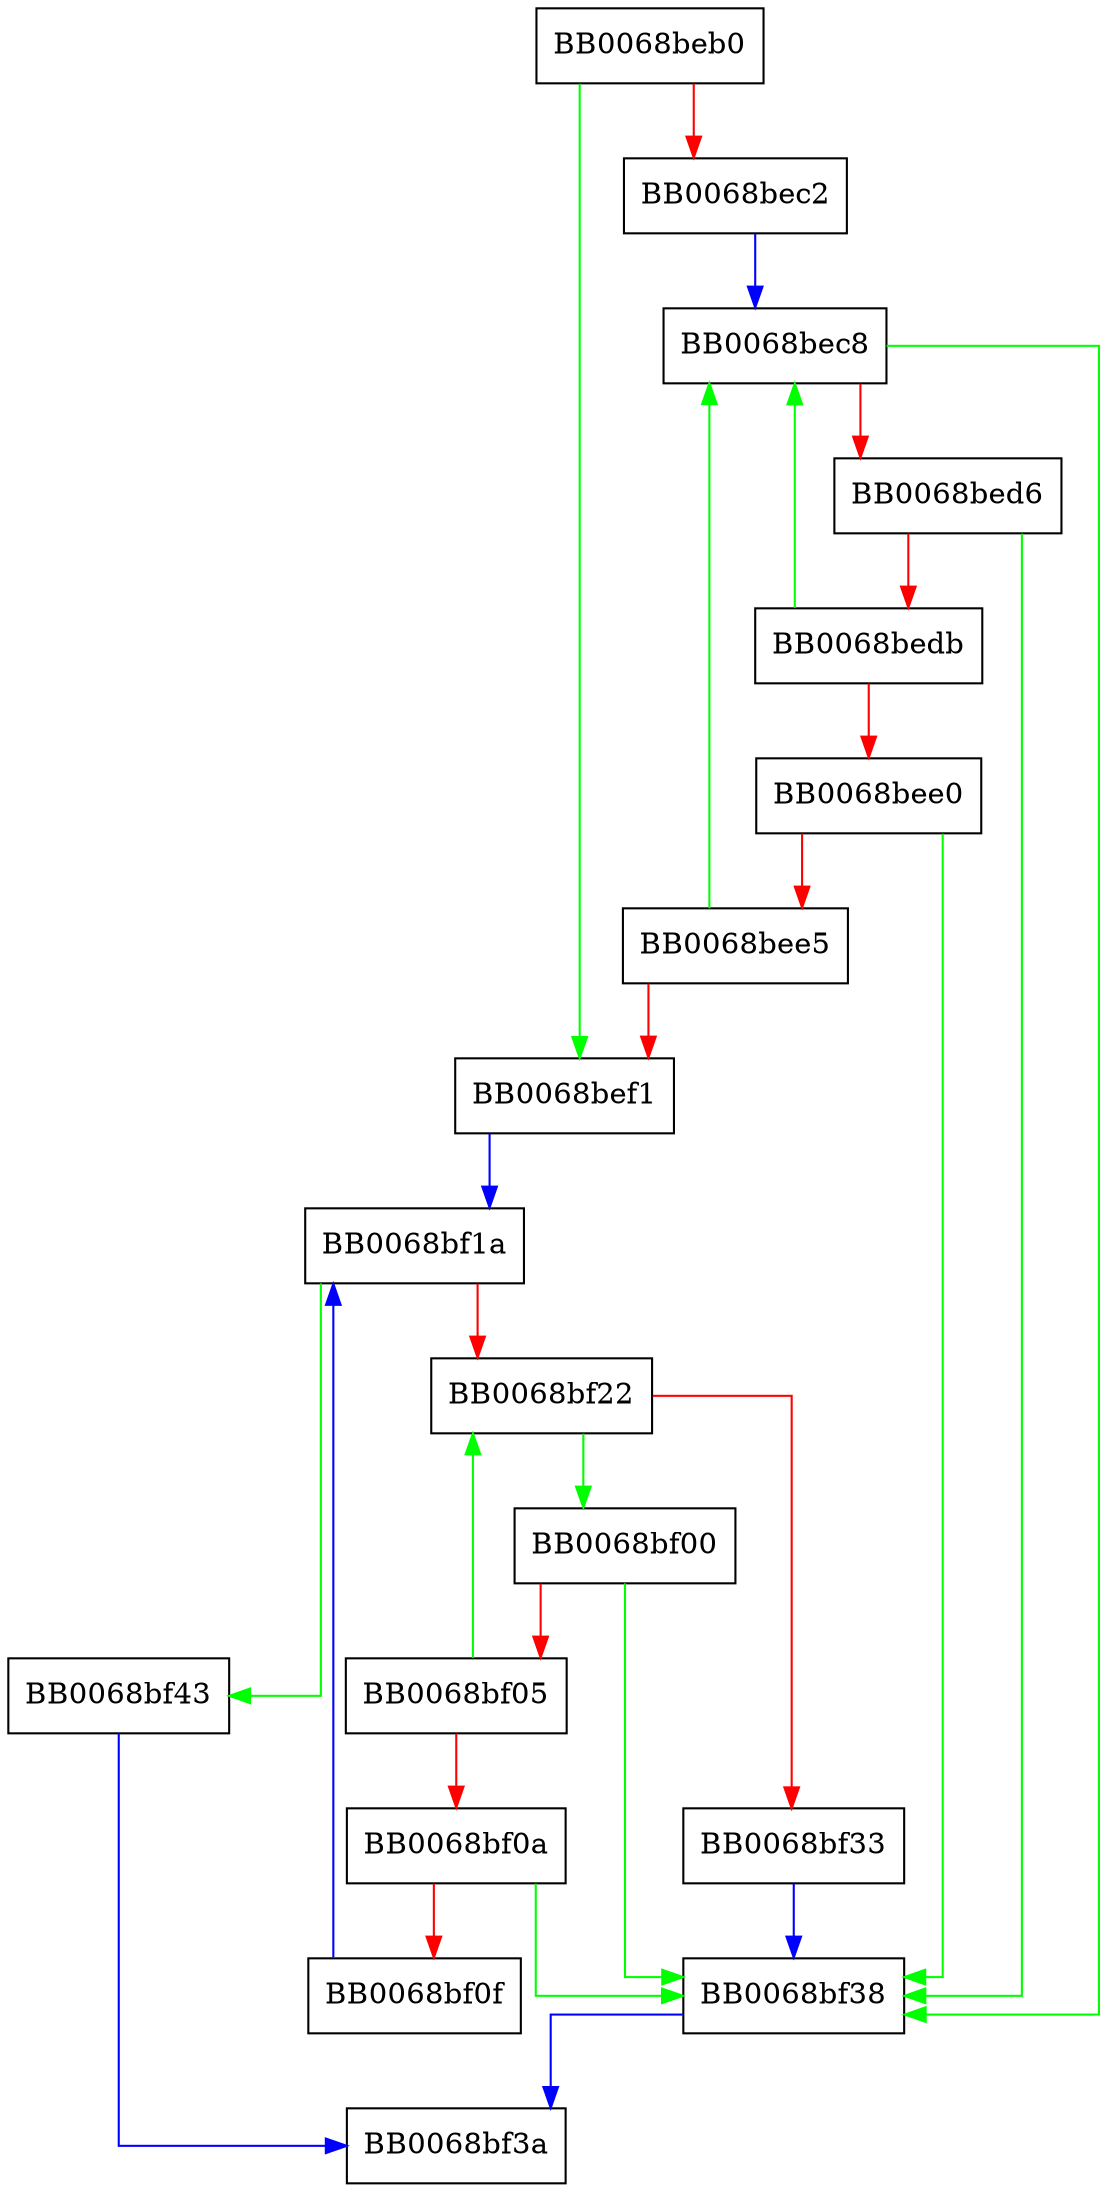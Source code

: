 digraph padlock_rand_bytes {
  node [shape="box"];
  graph [splines=ortho];
  BB0068beb0 -> BB0068bef1 [color="green"];
  BB0068beb0 -> BB0068bec2 [color="red"];
  BB0068bec2 -> BB0068bec8 [color="blue"];
  BB0068bec8 -> BB0068bf38 [color="green"];
  BB0068bec8 -> BB0068bed6 [color="red"];
  BB0068bed6 -> BB0068bf38 [color="green"];
  BB0068bed6 -> BB0068bedb [color="red"];
  BB0068bedb -> BB0068bec8 [color="green"];
  BB0068bedb -> BB0068bee0 [color="red"];
  BB0068bee0 -> BB0068bf38 [color="green"];
  BB0068bee0 -> BB0068bee5 [color="red"];
  BB0068bee5 -> BB0068bec8 [color="green"];
  BB0068bee5 -> BB0068bef1 [color="red"];
  BB0068bef1 -> BB0068bf1a [color="blue"];
  BB0068bf00 -> BB0068bf38 [color="green"];
  BB0068bf00 -> BB0068bf05 [color="red"];
  BB0068bf05 -> BB0068bf22 [color="green"];
  BB0068bf05 -> BB0068bf0a [color="red"];
  BB0068bf0a -> BB0068bf38 [color="green"];
  BB0068bf0a -> BB0068bf0f [color="red"];
  BB0068bf0f -> BB0068bf1a [color="blue"];
  BB0068bf1a -> BB0068bf43 [color="green"];
  BB0068bf1a -> BB0068bf22 [color="red"];
  BB0068bf22 -> BB0068bf00 [color="green"];
  BB0068bf22 -> BB0068bf33 [color="red"];
  BB0068bf33 -> BB0068bf38 [color="blue"];
  BB0068bf38 -> BB0068bf3a [color="blue"];
  BB0068bf43 -> BB0068bf3a [color="blue"];
}